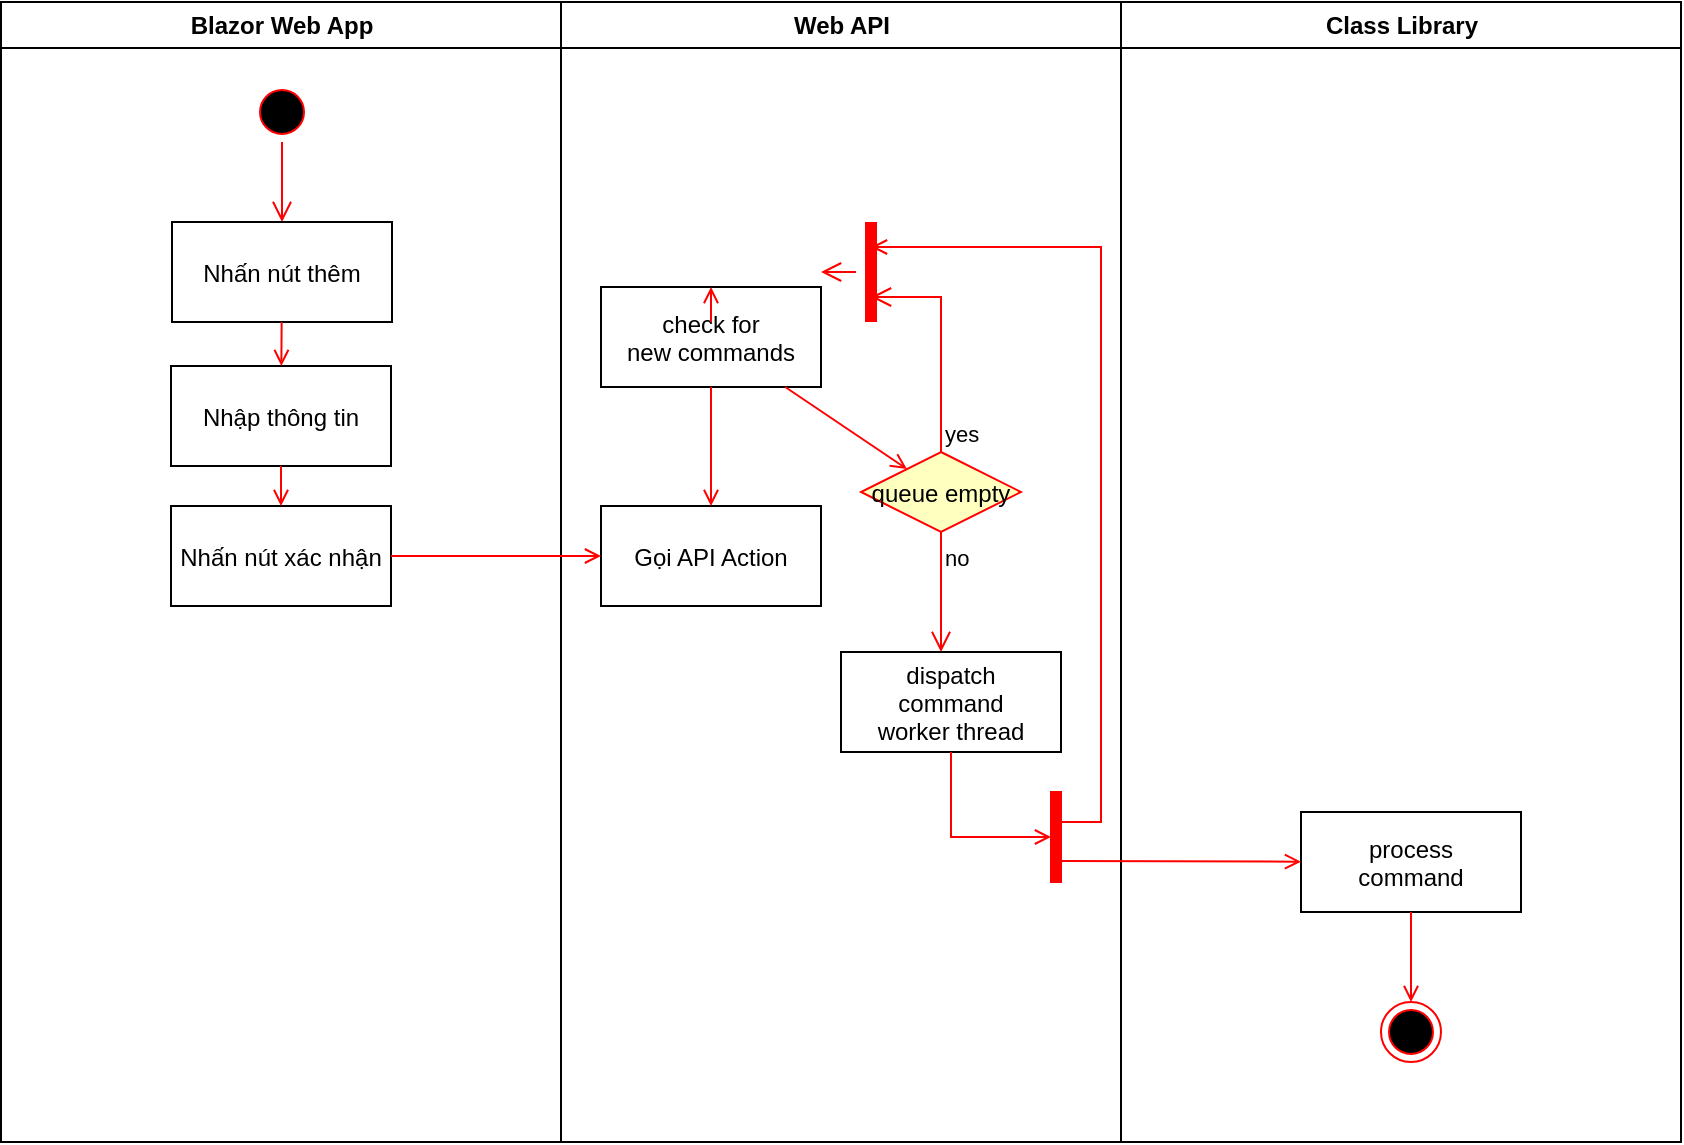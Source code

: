 <mxfile version="26.2.12" pages="5">
  <diagram name="Page-1" id="e7e014a7-5840-1c2e-5031-d8a46d1fe8dd">
    <mxGraphModel dx="1424" dy="624" grid="1" gridSize="10" guides="1" tooltips="1" connect="1" arrows="1" fold="1" page="1" pageScale="1" pageWidth="1169" pageHeight="826" background="none" math="0" shadow="0">
      <root>
        <mxCell id="0" />
        <mxCell id="1" parent="0" />
        <mxCell id="2" value="Blazor Web App" style="swimlane;whiteSpace=wrap;startSize=23;" parent="1" vertex="1">
          <mxGeometry x="164.5" y="128" width="280" height="570" as="geometry" />
        </mxCell>
        <mxCell id="5" value="" style="ellipse;shape=startState;fillColor=#000000;strokeColor=#ff0000;" parent="2" vertex="1">
          <mxGeometry x="125.5" y="40" width="30" height="30" as="geometry" />
        </mxCell>
        <mxCell id="6" value="" style="edgeStyle=elbowEdgeStyle;elbow=horizontal;verticalAlign=bottom;endArrow=open;endSize=8;strokeColor=#FF0000;endFill=1;rounded=0" parent="2" source="5" target="7" edge="1">
          <mxGeometry x="100" y="40" as="geometry">
            <mxPoint x="140.5" y="110" as="targetPoint" />
          </mxGeometry>
        </mxCell>
        <mxCell id="7" value="Nhấn nút thêm" style="" parent="2" vertex="1">
          <mxGeometry x="85.5" y="110" width="110" height="50" as="geometry" />
        </mxCell>
        <mxCell id="8" value="Nhập thông tin" style="" parent="2" vertex="1">
          <mxGeometry x="85" y="182" width="110" height="50" as="geometry" />
        </mxCell>
        <mxCell id="9" value="" style="endArrow=open;strokeColor=#FF0000;endFill=1;rounded=0" parent="2" source="7" target="8" edge="1">
          <mxGeometry relative="1" as="geometry" />
        </mxCell>
        <mxCell id="10" value="Nhấn nút xác nhận" style="" parent="2" vertex="1">
          <mxGeometry x="85" y="252" width="110" height="50" as="geometry" />
        </mxCell>
        <mxCell id="11" value="" style="endArrow=open;strokeColor=#FF0000;endFill=1;rounded=0" parent="2" source="8" target="10" edge="1">
          <mxGeometry relative="1" as="geometry" />
        </mxCell>
        <mxCell id="3" value="Web API" style="swimlane;whiteSpace=wrap" parent="1" vertex="1">
          <mxGeometry x="444.5" y="128" width="280" height="570" as="geometry" />
        </mxCell>
        <mxCell id="16" value="check for &#xa;new commands" style="" parent="3" vertex="1">
          <mxGeometry x="20" y="142.5" width="110" height="50" as="geometry" />
        </mxCell>
        <mxCell id="17" value="" style="endArrow=open;strokeColor=#FF0000;endFill=1;rounded=0" parent="3" target="16" edge="1">
          <mxGeometry relative="1" as="geometry">
            <mxPoint x="75" y="160" as="sourcePoint" />
          </mxGeometry>
        </mxCell>
        <mxCell id="18" value="Gọi API Action" style="" parent="3" vertex="1">
          <mxGeometry x="20" y="252" width="110" height="50" as="geometry" />
        </mxCell>
        <mxCell id="19" value="" style="endArrow=open;strokeColor=#FF0000;endFill=1;rounded=0" parent="3" source="16" target="18" edge="1">
          <mxGeometry relative="1" as="geometry" />
        </mxCell>
        <mxCell id="21" value="queue empty" style="rhombus;fillColor=#ffffc0;strokeColor=#ff0000;" parent="3" vertex="1">
          <mxGeometry x="150" y="225" width="80" height="40" as="geometry" />
        </mxCell>
        <mxCell id="22" value="yes" style="edgeStyle=elbowEdgeStyle;elbow=horizontal;align=left;verticalAlign=bottom;endArrow=open;endSize=8;strokeColor=#FF0000;exitX=0.5;exitY=0;endFill=1;rounded=0;entryX=0.75;entryY=0.5;entryPerimeter=0" parent="3" source="21" target="25" edge="1">
          <mxGeometry x="-1" relative="1" as="geometry">
            <mxPoint x="160" y="150" as="targetPoint" />
            <Array as="points">
              <mxPoint x="190" y="180" />
            </Array>
          </mxGeometry>
        </mxCell>
        <mxCell id="23" value="no" style="edgeStyle=elbowEdgeStyle;elbow=horizontal;align=left;verticalAlign=top;endArrow=open;endSize=8;strokeColor=#FF0000;endFill=1;rounded=0" parent="3" source="21" target="30" edge="1">
          <mxGeometry x="-1" relative="1" as="geometry">
            <mxPoint x="190" y="305" as="targetPoint" />
          </mxGeometry>
        </mxCell>
        <mxCell id="24" value="" style="endArrow=open;strokeColor=#FF0000;endFill=1;rounded=0" parent="3" source="16" target="21" edge="1">
          <mxGeometry relative="1" as="geometry" />
        </mxCell>
        <mxCell id="25" value="" style="shape=line;strokeWidth=6;strokeColor=#ff0000;rotation=90" parent="3" vertex="1">
          <mxGeometry x="130" y="127.5" width="50" height="15" as="geometry" />
        </mxCell>
        <mxCell id="26" value="" style="edgeStyle=elbowEdgeStyle;elbow=horizontal;verticalAlign=bottom;endArrow=open;endSize=8;strokeColor=#FF0000;endFill=1;rounded=0" parent="3" source="25" edge="1">
          <mxGeometry x="130" y="90" as="geometry">
            <mxPoint x="130" y="135" as="targetPoint" />
          </mxGeometry>
        </mxCell>
        <mxCell id="30" value="dispatch&#xa;command&#xa;worker thread" style="" parent="3" vertex="1">
          <mxGeometry x="140" y="325" width="110" height="50" as="geometry" />
        </mxCell>
        <mxCell id="34" value="" style="whiteSpace=wrap;strokeColor=#FF0000;fillColor=#FF0000" parent="3" vertex="1">
          <mxGeometry x="245" y="395" width="5" height="45" as="geometry" />
        </mxCell>
        <mxCell id="41" value="" style="edgeStyle=elbowEdgeStyle;elbow=horizontal;entryX=0;entryY=0.5;strokeColor=#FF0000;endArrow=open;endFill=1;rounded=0" parent="3" source="30" target="34" edge="1">
          <mxGeometry width="100" height="100" relative="1" as="geometry">
            <mxPoint x="60" y="480" as="sourcePoint" />
            <mxPoint x="160" y="380" as="targetPoint" />
            <Array as="points">
              <mxPoint x="195" y="400" />
            </Array>
          </mxGeometry>
        </mxCell>
        <mxCell id="4" value="Class Library" style="swimlane;whiteSpace=wrap;startSize=23;" parent="1" vertex="1">
          <mxGeometry x="724.5" y="128" width="280" height="570" as="geometry" />
        </mxCell>
        <mxCell id="33" value="process&#xa;command" style="" parent="4" vertex="1">
          <mxGeometry x="90" y="405" width="110" height="50" as="geometry" />
        </mxCell>
        <mxCell id="35" value="" style="edgeStyle=elbowEdgeStyle;elbow=horizontal;strokeColor=#FF0000;endArrow=open;endFill=1;rounded=0;entryX=0.25;entryY=0.5;entryPerimeter=0" parent="4" target="25" edge="1">
          <mxGeometry width="100" height="100" relative="1" as="geometry">
            <mxPoint x="-30" y="410" as="sourcePoint" />
            <mxPoint x="-120" y="120" as="targetPoint" />
            <Array as="points">
              <mxPoint x="-10" y="135" />
            </Array>
          </mxGeometry>
        </mxCell>
        <mxCell id="37" value="" style="edgeStyle=none;strokeColor=#FF0000;endArrow=open;endFill=1;rounded=0" parent="4" target="33" edge="1">
          <mxGeometry width="100" height="100" relative="1" as="geometry">
            <mxPoint x="-30" y="429.5" as="sourcePoint" />
            <mxPoint x="90" y="429.5" as="targetPoint" />
          </mxGeometry>
        </mxCell>
        <mxCell id="38" value="" style="ellipse;shape=endState;fillColor=#000000;strokeColor=#ff0000" parent="4" vertex="1">
          <mxGeometry x="130" y="500" width="30" height="30" as="geometry" />
        </mxCell>
        <mxCell id="39" value="" style="endArrow=open;strokeColor=#FF0000;endFill=1;rounded=0" parent="4" source="33" target="38" edge="1">
          <mxGeometry relative="1" as="geometry" />
        </mxCell>
        <mxCell id="20" value="" style="endArrow=open;strokeColor=#FF0000;endFill=1;rounded=0" parent="1" source="10" target="18" edge="1">
          <mxGeometry relative="1" as="geometry" />
        </mxCell>
      </root>
    </mxGraphModel>
  </diagram>
  <diagram name="Copy of Page-1" id="eAmjHt_oyr0Oh-y8b7Dk">
    <mxGraphModel dx="1424" dy="624" grid="1" gridSize="10" guides="1" tooltips="1" connect="1" arrows="1" fold="1" page="1" pageScale="1" pageWidth="1169" pageHeight="826" background="none" math="0" shadow="0">
      <root>
        <mxCell id="rX1kEWG-h-0-ODwywCJW-0" />
        <mxCell id="rX1kEWG-h-0-ODwywCJW-1" parent="rX1kEWG-h-0-ODwywCJW-0" />
        <mxCell id="ndz36dUz8-dMEaFWJwlP-13" style="edgeStyle=orthogonalEdgeStyle;rounded=0;orthogonalLoop=1;jettySize=auto;html=1;" edge="1" parent="rX1kEWG-h-0-ODwywCJW-1" source="QKYDOjIoUEAw_GfBLccN-2" target="ndz36dUz8-dMEaFWJwlP-0">
          <mxGeometry relative="1" as="geometry" />
        </mxCell>
        <mxCell id="QKYDOjIoUEAw_GfBLccN-2" value="" style="ellipse;shape=startState;fillColor=#000000;strokeColor=#ff0000;" vertex="1" parent="rX1kEWG-h-0-ODwywCJW-1">
          <mxGeometry x="504.5" y="168" width="30" height="30" as="geometry" />
        </mxCell>
        <mxCell id="ndz36dUz8-dMEaFWJwlP-7" value="Yes" style="edgeStyle=orthogonalEdgeStyle;rounded=0;orthogonalLoop=1;jettySize=auto;html=1;" edge="1" parent="rX1kEWG-h-0-ODwywCJW-1" source="ndz36dUz8-dMEaFWJwlP-11" target="ndz36dUz8-dMEaFWJwlP-3">
          <mxGeometry relative="1" as="geometry">
            <mxPoint x="519.5" y="483" as="sourcePoint" />
          </mxGeometry>
        </mxCell>
        <mxCell id="ndz36dUz8-dMEaFWJwlP-8" value="No" style="edgeStyle=orthogonalEdgeStyle;rounded=0;orthogonalLoop=1;jettySize=auto;html=1;" edge="1" parent="rX1kEWG-h-0-ODwywCJW-1" source="ndz36dUz8-dMEaFWJwlP-11" target="ndz36dUz8-dMEaFWJwlP-2">
          <mxGeometry relative="1" as="geometry">
            <mxPoint x="614.5" y="413" as="sourcePoint" />
          </mxGeometry>
        </mxCell>
        <mxCell id="QKYDOjIoUEAw_GfBLccN-12" value="Tài khoản đã tồn tại trong hệ thống" style="shape=note;whiteSpace=wrap;size=17" vertex="1" parent="rX1kEWG-h-0-ODwywCJW-1">
          <mxGeometry x="240" y="138" width="150" height="90" as="geometry" />
        </mxCell>
        <mxCell id="QKYDOjIoUEAw_GfBLccN-18" value="" style="ellipse;shape=endState;fillColor=#000000;strokeColor=#ff0000" vertex="1" parent="rX1kEWG-h-0-ODwywCJW-1">
          <mxGeometry x="504.5" y="720" width="30" height="30" as="geometry" />
        </mxCell>
        <mxCell id="ndz36dUz8-dMEaFWJwlP-9" style="edgeStyle=orthogonalEdgeStyle;rounded=0;orthogonalLoop=1;jettySize=auto;html=1;" edge="1" parent="rX1kEWG-h-0-ODwywCJW-1" source="ndz36dUz8-dMEaFWJwlP-0" target="ndz36dUz8-dMEaFWJwlP-11">
          <mxGeometry relative="1" as="geometry">
            <mxPoint x="519.5" y="343" as="targetPoint" />
          </mxGeometry>
        </mxCell>
        <mxCell id="ndz36dUz8-dMEaFWJwlP-0" value="&lt;span style=&quot;text-wrap-mode: nowrap;&quot;&gt;Nhập email và mật khẩu&lt;/span&gt;" style="rounded=1;whiteSpace=wrap;html=1;" vertex="1" parent="rX1kEWG-h-0-ODwywCJW-1">
          <mxGeometry x="444.5" y="228" width="150" height="60" as="geometry" />
        </mxCell>
        <mxCell id="ndz36dUz8-dMEaFWJwlP-10" style="edgeStyle=orthogonalEdgeStyle;rounded=0;orthogonalLoop=1;jettySize=auto;html=1;" edge="1" parent="rX1kEWG-h-0-ODwywCJW-1" source="ndz36dUz8-dMEaFWJwlP-2" target="ndz36dUz8-dMEaFWJwlP-0">
          <mxGeometry relative="1" as="geometry">
            <Array as="points">
              <mxPoint x="800" y="258" />
            </Array>
          </mxGeometry>
        </mxCell>
        <mxCell id="ndz36dUz8-dMEaFWJwlP-2" value="&lt;span style=&quot;text-wrap-mode: nowrap;&quot;&gt;Thông báo sai thông tin đăng nhập&lt;/span&gt;" style="rounded=1;whiteSpace=wrap;html=1;" vertex="1" parent="rX1kEWG-h-0-ODwywCJW-1">
          <mxGeometry x="690" y="385" width="230" height="57" as="geometry" />
        </mxCell>
        <mxCell id="ndz36dUz8-dMEaFWJwlP-6" style="edgeStyle=orthogonalEdgeStyle;rounded=0;orthogonalLoop=1;jettySize=auto;html=1;" edge="1" parent="rX1kEWG-h-0-ODwywCJW-1" source="ndz36dUz8-dMEaFWJwlP-3" target="ndz36dUz8-dMEaFWJwlP-4">
          <mxGeometry relative="1" as="geometry" />
        </mxCell>
        <mxCell id="ndz36dUz8-dMEaFWJwlP-3" value="&lt;span style=&quot;text-wrap-mode: nowrap;&quot;&gt;Thông báo đăng nhập thành công&lt;/span&gt;" style="rounded=1;whiteSpace=wrap;html=1;" vertex="1" parent="rX1kEWG-h-0-ODwywCJW-1">
          <mxGeometry x="404.5" y="540" width="230" height="57" as="geometry" />
        </mxCell>
        <mxCell id="ndz36dUz8-dMEaFWJwlP-16" style="edgeStyle=orthogonalEdgeStyle;rounded=0;orthogonalLoop=1;jettySize=auto;html=1;" edge="1" parent="rX1kEWG-h-0-ODwywCJW-1" source="ndz36dUz8-dMEaFWJwlP-4" target="QKYDOjIoUEAw_GfBLccN-18">
          <mxGeometry relative="1" as="geometry" />
        </mxCell>
        <mxCell id="ndz36dUz8-dMEaFWJwlP-4" value="&lt;span style=&quot;text-wrap-mode: nowrap;&quot;&gt;Trở về trang chủ&lt;/span&gt;" style="rounded=1;whiteSpace=wrap;html=1;" vertex="1" parent="rX1kEWG-h-0-ODwywCJW-1">
          <mxGeometry x="455" y="630" width="130" height="57" as="geometry" />
        </mxCell>
        <mxCell id="ndz36dUz8-dMEaFWJwlP-11" value="&lt;span style=&quot;text-wrap-mode: nowrap;&quot;&gt;Đúng thông tin đăng nhập?&lt;/span&gt;" style="rhombus;whiteSpace=wrap;html=1;" vertex="1" parent="rX1kEWG-h-0-ODwywCJW-1">
          <mxGeometry x="434.5" y="328" width="170" height="170" as="geometry" />
        </mxCell>
        <mxCell id="ndz36dUz8-dMEaFWJwlP-14" value="" style="endArrow=none;dashed=1;html=1;dashPattern=1 3;strokeWidth=2;rounded=0;" edge="1" parent="rX1kEWG-h-0-ODwywCJW-1" source="QKYDOjIoUEAw_GfBLccN-12" target="QKYDOjIoUEAw_GfBLccN-2">
          <mxGeometry width="50" height="50" relative="1" as="geometry">
            <mxPoint x="190" y="380" as="sourcePoint" />
            <mxPoint x="240" y="330" as="targetPoint" />
          </mxGeometry>
        </mxCell>
      </root>
    </mxGraphModel>
  </diagram>
  <diagram id="cyL5cwBHtbtlk4W3qeMV" name="Page-3">
    <mxGraphModel dx="1424" dy="624" grid="1" gridSize="10" guides="1" tooltips="1" connect="1" arrows="1" fold="1" page="1" pageScale="1" pageWidth="1100" pageHeight="1700" math="0" shadow="0">
      <root>
        <mxCell id="0" />
        <mxCell id="1" parent="0" />
        <mxCell id="5qQO9u_EFLaHzCK35NIY-2" style="edgeStyle=orthogonalEdgeStyle;rounded=0;orthogonalLoop=1;jettySize=auto;html=1;" edge="1" parent="1" source="5tPW0CsQlfjbrwd-r_hM-2" target="5qQO9u_EFLaHzCK35NIY-1">
          <mxGeometry relative="1" as="geometry" />
        </mxCell>
        <mxCell id="5tPW0CsQlfjbrwd-r_hM-2" value="" style="ellipse;shape=startState;fillColor=#000000;strokeColor=#ff0000;" vertex="1" parent="1">
          <mxGeometry x="504.49" y="200" width="30" height="30" as="geometry" />
        </mxCell>
        <mxCell id="5qQO9u_EFLaHzCK35NIY-15" style="edgeStyle=orthogonalEdgeStyle;rounded=0;orthogonalLoop=1;jettySize=auto;html=1;" edge="1" parent="1" source="5qQO9u_EFLaHzCK35NIY-16" target="5qQO9u_EFLaHzCK35NIY-1">
          <mxGeometry relative="1" as="geometry">
            <mxPoint x="770" y="350" as="sourcePoint" />
            <Array as="points">
              <mxPoint x="740" y="280" />
            </Array>
          </mxGeometry>
        </mxCell>
        <mxCell id="5tPW0CsQlfjbrwd-r_hM-14" value="" style="ellipse;shape=endState;fillColor=#000000;strokeColor=#ff0000" vertex="1" parent="1">
          <mxGeometry x="504.49" y="770" width="30" height="30" as="geometry" />
        </mxCell>
        <mxCell id="5qQO9u_EFLaHzCK35NIY-3" style="edgeStyle=orthogonalEdgeStyle;rounded=0;orthogonalLoop=1;jettySize=auto;html=1;" edge="1" parent="1" source="5qQO9u_EFLaHzCK35NIY-1" target="5qQO9u_EFLaHzCK35NIY-4">
          <mxGeometry relative="1" as="geometry">
            <mxPoint x="519.5" y="330" as="targetPoint" />
          </mxGeometry>
        </mxCell>
        <mxCell id="5qQO9u_EFLaHzCK35NIY-1" value="&lt;span style=&quot;text-wrap-mode: nowrap;&quot;&gt;Nhập thông tin tài khoản&lt;/span&gt;" style="rounded=1;whiteSpace=wrap;html=1;" vertex="1" parent="1">
          <mxGeometry x="444.49" y="250" width="150" height="60" as="geometry" />
        </mxCell>
        <mxCell id="5qQO9u_EFLaHzCK35NIY-5" value="No" style="edgeStyle=orthogonalEdgeStyle;rounded=0;orthogonalLoop=1;jettySize=auto;html=1;" edge="1" parent="1" source="5qQO9u_EFLaHzCK35NIY-4" target="5qQO9u_EFLaHzCK35NIY-16">
          <mxGeometry relative="1" as="geometry">
            <mxPoint x="650" y="370" as="targetPoint" />
          </mxGeometry>
        </mxCell>
        <mxCell id="5qQO9u_EFLaHzCK35NIY-6" value="Yes" style="edgeStyle=orthogonalEdgeStyle;rounded=0;orthogonalLoop=1;jettySize=auto;html=1;" edge="1" parent="1" source="5qQO9u_EFLaHzCK35NIY-4" target="5qQO9u_EFLaHzCK35NIY-7">
          <mxGeometry relative="1" as="geometry">
            <mxPoint x="519.495" y="500.004" as="targetPoint" />
          </mxGeometry>
        </mxCell>
        <mxCell id="5qQO9u_EFLaHzCK35NIY-4" value="&lt;span style=&quot;text-wrap-mode: nowrap;&quot;&gt;Thông tin hợp lệ?&lt;/span&gt;" style="rhombus;whiteSpace=wrap;html=1;" vertex="1" parent="1">
          <mxGeometry x="453.11" y="330" width="132.75" height="100" as="geometry" />
        </mxCell>
        <mxCell id="5qQO9u_EFLaHzCK35NIY-11" style="edgeStyle=orthogonalEdgeStyle;rounded=0;orthogonalLoop=1;jettySize=auto;html=1;" edge="1" parent="1" source="5qQO9u_EFLaHzCK35NIY-7" target="5qQO9u_EFLaHzCK35NIY-10">
          <mxGeometry relative="1" as="geometry" />
        </mxCell>
        <mxCell id="5qQO9u_EFLaHzCK35NIY-7" value="&lt;span style=&quot;text-wrap-mode: nowrap;&quot;&gt;Email đã tồn tại?&lt;/span&gt;" style="rhombus;whiteSpace=wrap;html=1;" vertex="1" parent="1">
          <mxGeometry x="453.12" y="480" width="132.75" height="100" as="geometry" />
        </mxCell>
        <mxCell id="5qQO9u_EFLaHzCK35NIY-8" style="edgeStyle=orthogonalEdgeStyle;rounded=0;orthogonalLoop=1;jettySize=auto;html=1;" edge="1" parent="1" source="5qQO9u_EFLaHzCK35NIY-7" target="5qQO9u_EFLaHzCK35NIY-16">
          <mxGeometry relative="1" as="geometry">
            <mxPoint x="714.272" y="398.5" as="targetPoint" />
          </mxGeometry>
        </mxCell>
        <mxCell id="5qQO9u_EFLaHzCK35NIY-9" value="Yes" style="edgeLabel;html=1;align=center;verticalAlign=middle;resizable=0;points=[];" vertex="1" connectable="0" parent="5qQO9u_EFLaHzCK35NIY-8">
          <mxGeometry x="-0.504" y="1" relative="1" as="geometry">
            <mxPoint as="offset" />
          </mxGeometry>
        </mxCell>
        <mxCell id="5qQO9u_EFLaHzCK35NIY-13" style="edgeStyle=orthogonalEdgeStyle;rounded=0;orthogonalLoop=1;jettySize=auto;html=1;" edge="1" parent="1" source="5qQO9u_EFLaHzCK35NIY-10" target="5qQO9u_EFLaHzCK35NIY-12">
          <mxGeometry relative="1" as="geometry" />
        </mxCell>
        <mxCell id="5qQO9u_EFLaHzCK35NIY-10" value="&lt;span style=&quot;text-wrap-mode: nowrap;&quot;&gt;Thông báo đăng nhập thành công&lt;/span&gt;" style="rounded=1;whiteSpace=wrap;html=1;" vertex="1" parent="1">
          <mxGeometry x="419.49" y="600" width="200" height="60" as="geometry" />
        </mxCell>
        <mxCell id="5qQO9u_EFLaHzCK35NIY-14" style="edgeStyle=orthogonalEdgeStyle;rounded=0;orthogonalLoop=1;jettySize=auto;html=1;" edge="1" parent="1" source="5qQO9u_EFLaHzCK35NIY-12" target="5tPW0CsQlfjbrwd-r_hM-14">
          <mxGeometry relative="1" as="geometry" />
        </mxCell>
        <mxCell id="5qQO9u_EFLaHzCK35NIY-12" value="&lt;span style=&quot;text-wrap-mode: nowrap;&quot;&gt;Đến trang đăng nhập&lt;/span&gt;" style="rounded=1;whiteSpace=wrap;html=1;" vertex="1" parent="1">
          <mxGeometry x="419.49" y="680" width="200" height="60" as="geometry" />
        </mxCell>
        <mxCell id="5qQO9u_EFLaHzCK35NIY-16" value="&lt;span style=&quot;text-wrap-mode: nowrap;&quot;&gt;Thông báo đăng ký thất bại&lt;/span&gt;" style="rounded=1;whiteSpace=wrap;html=1;" vertex="1" parent="1">
          <mxGeometry x="640" y="350" width="200" height="60" as="geometry" />
        </mxCell>
      </root>
    </mxGraphModel>
  </diagram>
  <diagram name="Copy of Page-3" id="RMq5ApKaI3pE57ixfdmu">
    <mxGraphModel dx="1675" dy="734" grid="1" gridSize="10" guides="1" tooltips="1" connect="1" arrows="1" fold="1" page="1" pageScale="1" pageWidth="1100" pageHeight="1700" math="0" shadow="0">
      <root>
        <mxCell id="G5HmBNo617gAEMU2Enf7-0" />
        <mxCell id="G5HmBNo617gAEMU2Enf7-1" parent="G5HmBNo617gAEMU2Enf7-0" />
        <mxCell id="ZGpMb0GFsYn4TEzM7ZoT-11" style="edgeStyle=orthogonalEdgeStyle;rounded=0;orthogonalLoop=1;jettySize=auto;html=1;" edge="1" parent="G5HmBNo617gAEMU2Enf7-1" source="G5HmBNo617gAEMU2Enf7-3" target="ZGpMb0GFsYn4TEzM7ZoT-0">
          <mxGeometry relative="1" as="geometry" />
        </mxCell>
        <mxCell id="G5HmBNo617gAEMU2Enf7-3" value="" style="ellipse;shape=startState;fillColor=#000000;strokeColor=#ff0000;" vertex="1" parent="G5HmBNo617gAEMU2Enf7-1">
          <mxGeometry x="504.49" y="40" width="30" height="30" as="geometry" />
        </mxCell>
        <mxCell id="G5HmBNo617gAEMU2Enf7-13" value="" style="ellipse;shape=endState;fillColor=#000000;strokeColor=#ff0000" vertex="1" parent="G5HmBNo617gAEMU2Enf7-1">
          <mxGeometry x="504.48" y="740" width="30" height="30" as="geometry" />
        </mxCell>
        <mxCell id="ZGpMb0GFsYn4TEzM7ZoT-12" style="edgeStyle=orthogonalEdgeStyle;rounded=0;orthogonalLoop=1;jettySize=auto;html=1;" edge="1" parent="G5HmBNo617gAEMU2Enf7-1" source="ZGpMb0GFsYn4TEzM7ZoT-0" target="ZGpMb0GFsYn4TEzM7ZoT-1">
          <mxGeometry relative="1" as="geometry" />
        </mxCell>
        <mxCell id="ZGpMb0GFsYn4TEzM7ZoT-0" value="&lt;span style=&quot;text-wrap-mode: nowrap;&quot;&gt;Người dùng xem chi tiết sản phẩm&lt;/span&gt;" style="rounded=1;whiteSpace=wrap;html=1;" vertex="1" parent="G5HmBNo617gAEMU2Enf7-1">
          <mxGeometry x="404.23" y="90" width="230.51" height="60" as="geometry" />
        </mxCell>
        <mxCell id="ZGpMb0GFsYn4TEzM7ZoT-13" style="edgeStyle=orthogonalEdgeStyle;rounded=0;orthogonalLoop=1;jettySize=auto;html=1;" edge="1" parent="G5HmBNo617gAEMU2Enf7-1" source="ZGpMb0GFsYn4TEzM7ZoT-1" target="ZGpMb0GFsYn4TEzM7ZoT-10">
          <mxGeometry relative="1" as="geometry" />
        </mxCell>
        <mxCell id="ZGpMb0GFsYn4TEzM7ZoT-1" value="&lt;span style=&quot;text-wrap-mode: nowrap;&quot;&gt;Ấn thêm vào giỏ hàng&lt;/span&gt;" style="rounded=1;whiteSpace=wrap;html=1;" vertex="1" parent="G5HmBNo617gAEMU2Enf7-1">
          <mxGeometry x="459.49" y="180" width="120" height="60" as="geometry" />
        </mxCell>
        <mxCell id="ZGpMb0GFsYn4TEzM7ZoT-18" style="edgeStyle=orthogonalEdgeStyle;rounded=0;orthogonalLoop=1;jettySize=auto;html=1;" edge="1" parent="G5HmBNo617gAEMU2Enf7-1" source="ZGpMb0GFsYn4TEzM7ZoT-2" target="ZGpMb0GFsYn4TEzM7ZoT-5">
          <mxGeometry relative="1" as="geometry">
            <Array as="points">
              <mxPoint x="830" y="590" />
            </Array>
          </mxGeometry>
        </mxCell>
        <mxCell id="ZGpMb0GFsYn4TEzM7ZoT-2" value="&lt;span style=&quot;text-wrap-mode: nowrap;&quot;&gt;Tăng số lượng sản phẩm&amp;nbsp;&lt;/span&gt;&lt;br style=&quot;padding: 0px; margin: 0px; text-wrap-mode: nowrap;&quot;&gt;&lt;span style=&quot;text-wrap-mode: nowrap;&quot;&gt;trong giỏ hàng&lt;/span&gt;" style="rounded=1;whiteSpace=wrap;html=1;" vertex="1" parent="G5HmBNo617gAEMU2Enf7-1">
          <mxGeometry x="740" y="315" width="180" height="60" as="geometry" />
        </mxCell>
        <mxCell id="ZGpMb0GFsYn4TEzM7ZoT-9" style="edgeStyle=orthogonalEdgeStyle;rounded=0;orthogonalLoop=1;jettySize=auto;html=1;" edge="1" parent="G5HmBNo617gAEMU2Enf7-1" source="ZGpMb0GFsYn4TEzM7ZoT-4" target="ZGpMb0GFsYn4TEzM7ZoT-5">
          <mxGeometry relative="1" as="geometry" />
        </mxCell>
        <mxCell id="ZGpMb0GFsYn4TEzM7ZoT-4" value="&lt;span style=&quot;text-wrap-mode: nowrap;&quot;&gt;Thêm sản phẩm vào giỏ hàng&lt;/span&gt;" style="rounded=1;whiteSpace=wrap;html=1;" vertex="1" parent="G5HmBNo617gAEMU2Enf7-1">
          <mxGeometry x="429.23" y="470" width="180.5" height="60" as="geometry" />
        </mxCell>
        <mxCell id="ZGpMb0GFsYn4TEzM7ZoT-8" style="edgeStyle=orthogonalEdgeStyle;rounded=0;orthogonalLoop=1;jettySize=auto;html=1;" edge="1" parent="G5HmBNo617gAEMU2Enf7-1" source="ZGpMb0GFsYn4TEzM7ZoT-5" target="ZGpMb0GFsYn4TEzM7ZoT-6">
          <mxGeometry relative="1" as="geometry" />
        </mxCell>
        <mxCell id="ZGpMb0GFsYn4TEzM7ZoT-5" value="&lt;span style=&quot;text-wrap-mode: nowrap;&quot;&gt;Thông báo đã thêm vào giỏ hàng&lt;/span&gt;" style="rounded=1;whiteSpace=wrap;html=1;" vertex="1" parent="G5HmBNo617gAEMU2Enf7-1">
          <mxGeometry x="425.62" y="560" width="187.75" height="60" as="geometry" />
        </mxCell>
        <mxCell id="ZGpMb0GFsYn4TEzM7ZoT-7" style="edgeStyle=orthogonalEdgeStyle;rounded=0;orthogonalLoop=1;jettySize=auto;html=1;entryX=0.5;entryY=0;entryDx=0;entryDy=0;" edge="1" parent="G5HmBNo617gAEMU2Enf7-1" source="ZGpMb0GFsYn4TEzM7ZoT-6" target="G5HmBNo617gAEMU2Enf7-13">
          <mxGeometry relative="1" as="geometry">
            <mxPoint x="670" y="740" as="targetPoint" />
          </mxGeometry>
        </mxCell>
        <mxCell id="ZGpMb0GFsYn4TEzM7ZoT-6" value="&lt;span style=&quot;text-wrap-mode: nowrap;&quot;&gt;Trở về chi tiết sản phẩm&lt;/span&gt;" style="rounded=1;whiteSpace=wrap;html=1;" vertex="1" parent="G5HmBNo617gAEMU2Enf7-1">
          <mxGeometry x="435.62" y="650" width="167.75" height="60" as="geometry" />
        </mxCell>
        <mxCell id="ZGpMb0GFsYn4TEzM7ZoT-14" style="edgeStyle=orthogonalEdgeStyle;rounded=0;orthogonalLoop=1;jettySize=auto;html=1;" edge="1" parent="G5HmBNo617gAEMU2Enf7-1" source="ZGpMb0GFsYn4TEzM7ZoT-10" target="ZGpMb0GFsYn4TEzM7ZoT-2">
          <mxGeometry relative="1" as="geometry">
            <mxPoint x="700" y="340.0" as="targetPoint" />
          </mxGeometry>
        </mxCell>
        <mxCell id="ZGpMb0GFsYn4TEzM7ZoT-15" value="Yes" style="edgeLabel;html=1;align=center;verticalAlign=middle;resizable=0;points=[];" vertex="1" connectable="0" parent="ZGpMb0GFsYn4TEzM7ZoT-14">
          <mxGeometry x="0.394" y="-3" relative="1" as="geometry">
            <mxPoint as="offset" />
          </mxGeometry>
        </mxCell>
        <mxCell id="ZGpMb0GFsYn4TEzM7ZoT-16" style="edgeStyle=orthogonalEdgeStyle;rounded=0;orthogonalLoop=1;jettySize=auto;html=1;" edge="1" parent="G5HmBNo617gAEMU2Enf7-1" source="ZGpMb0GFsYn4TEzM7ZoT-10" target="ZGpMb0GFsYn4TEzM7ZoT-4">
          <mxGeometry relative="1" as="geometry" />
        </mxCell>
        <mxCell id="ZGpMb0GFsYn4TEzM7ZoT-17" value="No" style="edgeLabel;html=1;align=center;verticalAlign=middle;resizable=0;points=[];" vertex="1" connectable="0" parent="ZGpMb0GFsYn4TEzM7ZoT-16">
          <mxGeometry x="-0.054" y="1" relative="1" as="geometry">
            <mxPoint as="offset" />
          </mxGeometry>
        </mxCell>
        <mxCell id="ZGpMb0GFsYn4TEzM7ZoT-10" value="&lt;span style=&quot;text-wrap-mode: nowrap;&quot;&gt;Sản phẩm đã tồn tại trong giỏ hàng?&lt;/span&gt;" style="rhombus;whiteSpace=wrap;html=1;" vertex="1" parent="G5HmBNo617gAEMU2Enf7-1">
          <mxGeometry x="404.24" y="260" width="230.51" height="170" as="geometry" />
        </mxCell>
      </root>
    </mxGraphModel>
  </diagram>
  <diagram name="Copy of Copy of Page-3" id="tWuyfXLKme6YgAXneo5T">
    <mxGraphModel dx="1424" dy="624" grid="1" gridSize="10" guides="1" tooltips="1" connect="1" arrows="1" fold="1" page="1" pageScale="1" pageWidth="1100" pageHeight="1700" math="0" shadow="0">
      <root>
        <mxCell id="L8MBBzGZ3p5DQKCSXCc4-0" />
        <mxCell id="L8MBBzGZ3p5DQKCSXCc4-1" parent="L8MBBzGZ3p5DQKCSXCc4-0" />
        <mxCell id="PXGWEyxDg56eVKmvPPLi-1" style="edgeStyle=orthogonalEdgeStyle;rounded=0;orthogonalLoop=1;jettySize=auto;html=1;" edge="1" parent="L8MBBzGZ3p5DQKCSXCc4-1" source="L8MBBzGZ3p5DQKCSXCc4-3" target="PXGWEyxDg56eVKmvPPLi-0">
          <mxGeometry relative="1" as="geometry" />
        </mxCell>
        <mxCell id="L8MBBzGZ3p5DQKCSXCc4-3" value="" style="ellipse;shape=startState;fillColor=#000000;strokeColor=#ff0000;" vertex="1" parent="L8MBBzGZ3p5DQKCSXCc4-1">
          <mxGeometry x="501.99" y="40" width="30" height="30" as="geometry" />
        </mxCell>
        <mxCell id="L8MBBzGZ3p5DQKCSXCc4-13" value="" style="ellipse;shape=endState;fillColor=#000000;strokeColor=#ff0000" vertex="1" parent="L8MBBzGZ3p5DQKCSXCc4-1">
          <mxGeometry x="501.99" y="590" width="30" height="30" as="geometry" />
        </mxCell>
        <mxCell id="PXGWEyxDg56eVKmvPPLi-5" style="edgeStyle=orthogonalEdgeStyle;rounded=0;orthogonalLoop=1;jettySize=auto;html=1;exitX=1;exitY=0.25;exitDx=0;exitDy=0;" edge="1" parent="L8MBBzGZ3p5DQKCSXCc4-1" source="dfH9zHNx9zPUGn637SPx-0" target="PXGWEyxDg56eVKmvPPLi-3">
          <mxGeometry relative="1" as="geometry">
            <mxPoint x="710" y="230" as="targetPoint" />
            <Array as="points">
              <mxPoint x="566" y="230" />
              <mxPoint x="690" y="230" />
            </Array>
          </mxGeometry>
        </mxCell>
        <mxCell id="PXGWEyxDg56eVKmvPPLi-6" style="edgeStyle=orthogonalEdgeStyle;rounded=0;orthogonalLoop=1;jettySize=auto;html=1;" edge="1" parent="L8MBBzGZ3p5DQKCSXCc4-1" source="dfH9zHNx9zPUGn637SPx-0" target="PXGWEyxDg56eVKmvPPLi-4">
          <mxGeometry relative="1" as="geometry" />
        </mxCell>
        <mxCell id="PXGWEyxDg56eVKmvPPLi-9" style="edgeStyle=orthogonalEdgeStyle;rounded=0;orthogonalLoop=1;jettySize=auto;html=1;exitX=1;exitY=0.75;exitDx=0;exitDy=0;" edge="1" parent="L8MBBzGZ3p5DQKCSXCc4-1" source="dfH9zHNx9zPUGn637SPx-0" target="PXGWEyxDg56eVKmvPPLi-7">
          <mxGeometry relative="1" as="geometry" />
        </mxCell>
        <mxCell id="dfH9zHNx9zPUGn637SPx-0" value="" style="whiteSpace=wrap;strokeColor=#FF0000;fillColor=#FF0000;rotation=90;" vertex="1" parent="L8MBBzGZ3p5DQKCSXCc4-1">
          <mxGeometry x="514.49" y="97.5" width="5" height="194" as="geometry" />
        </mxCell>
        <mxCell id="PXGWEyxDg56eVKmvPPLi-2" style="edgeStyle=orthogonalEdgeStyle;rounded=0;orthogonalLoop=1;jettySize=auto;html=1;entryX=0;entryY=0.5;entryDx=0;entryDy=0;" edge="1" parent="L8MBBzGZ3p5DQKCSXCc4-1" source="PXGWEyxDg56eVKmvPPLi-0" target="dfH9zHNx9zPUGn637SPx-0">
          <mxGeometry relative="1" as="geometry" />
        </mxCell>
        <mxCell id="PXGWEyxDg56eVKmvPPLi-0" value="&lt;span style=&quot;text-wrap-mode: nowrap;&quot;&gt;Người dùng xem giỏ hàng&lt;/span&gt;" style="rounded=1;whiteSpace=wrap;html=1;" vertex="1" parent="L8MBBzGZ3p5DQKCSXCc4-1">
          <mxGeometry x="421.99" y="97.5" width="190" height="60" as="geometry" />
        </mxCell>
        <mxCell id="PXGWEyxDg56eVKmvPPLi-19" style="edgeStyle=orthogonalEdgeStyle;rounded=0;orthogonalLoop=1;jettySize=auto;html=1;entryX=0;entryY=0.25;entryDx=0;entryDy=0;" edge="1" parent="L8MBBzGZ3p5DQKCSXCc4-1" source="PXGWEyxDg56eVKmvPPLi-3" target="PXGWEyxDg56eVKmvPPLi-16">
          <mxGeometry relative="1" as="geometry">
            <Array as="points">
              <mxPoint x="672" y="470" />
              <mxPoint x="566" y="470" />
            </Array>
          </mxGeometry>
        </mxCell>
        <mxCell id="PXGWEyxDg56eVKmvPPLi-3" value="Cập nhật số lượng sản phẩm" style="rounded=1;whiteSpace=wrap;html=1;" vertex="1" parent="L8MBBzGZ3p5DQKCSXCc4-1">
          <mxGeometry x="611.99" y="260" width="120" height="60" as="geometry" />
        </mxCell>
        <mxCell id="PXGWEyxDg56eVKmvPPLi-18" style="edgeStyle=orthogonalEdgeStyle;rounded=0;orthogonalLoop=1;jettySize=auto;html=1;entryX=0;entryY=0.5;entryDx=0;entryDy=0;" edge="1" parent="L8MBBzGZ3p5DQKCSXCc4-1" source="PXGWEyxDg56eVKmvPPLi-4" target="PXGWEyxDg56eVKmvPPLi-16">
          <mxGeometry relative="1" as="geometry" />
        </mxCell>
        <mxCell id="PXGWEyxDg56eVKmvPPLi-4" value="Xóa sản phẩm" style="rounded=1;whiteSpace=wrap;html=1;" vertex="1" parent="L8MBBzGZ3p5DQKCSXCc4-1">
          <mxGeometry x="456.99" y="260" width="120" height="60" as="geometry" />
        </mxCell>
        <mxCell id="PXGWEyxDg56eVKmvPPLi-11" style="edgeStyle=orthogonalEdgeStyle;rounded=0;orthogonalLoop=1;jettySize=auto;html=1;" edge="1" parent="L8MBBzGZ3p5DQKCSXCc4-1" source="PXGWEyxDg56eVKmvPPLi-7" target="PXGWEyxDg56eVKmvPPLi-10">
          <mxGeometry relative="1" as="geometry" />
        </mxCell>
        <mxCell id="PXGWEyxDg56eVKmvPPLi-7" value="Đặt hàng" style="rounded=1;whiteSpace=wrap;html=1;" vertex="1" parent="L8MBBzGZ3p5DQKCSXCc4-1">
          <mxGeometry x="290" y="260" width="120" height="60" as="geometry" />
        </mxCell>
        <mxCell id="PXGWEyxDg56eVKmvPPLi-20" style="edgeStyle=orthogonalEdgeStyle;rounded=0;orthogonalLoop=1;jettySize=auto;html=1;" edge="1" parent="L8MBBzGZ3p5DQKCSXCc4-1" source="PXGWEyxDg56eVKmvPPLi-10" target="PXGWEyxDg56eVKmvPPLi-15">
          <mxGeometry relative="1" as="geometry" />
        </mxCell>
        <mxCell id="PXGWEyxDg56eVKmvPPLi-10" value="Thanh toán" style="rounded=1;whiteSpace=wrap;html=1;" vertex="1" parent="L8MBBzGZ3p5DQKCSXCc4-1">
          <mxGeometry x="290" y="350" width="120" height="60" as="geometry" />
        </mxCell>
        <mxCell id="PXGWEyxDg56eVKmvPPLi-17" style="edgeStyle=orthogonalEdgeStyle;rounded=0;orthogonalLoop=1;jettySize=auto;html=1;entryX=0;entryY=0.75;entryDx=0;entryDy=0;" edge="1" parent="L8MBBzGZ3p5DQKCSXCc4-1" source="PXGWEyxDg56eVKmvPPLi-15" target="PXGWEyxDg56eVKmvPPLi-16">
          <mxGeometry relative="1" as="geometry" />
        </mxCell>
        <mxCell id="PXGWEyxDg56eVKmvPPLi-15" value="Thông báo đặt hàng thành công" style="rounded=1;whiteSpace=wrap;html=1;" vertex="1" parent="L8MBBzGZ3p5DQKCSXCc4-1">
          <mxGeometry x="290" y="440" width="120" height="60" as="geometry" />
        </mxCell>
        <mxCell id="PXGWEyxDg56eVKmvPPLi-21" style="edgeStyle=orthogonalEdgeStyle;rounded=0;orthogonalLoop=1;jettySize=auto;html=1;" edge="1" parent="L8MBBzGZ3p5DQKCSXCc4-1" source="PXGWEyxDg56eVKmvPPLi-16" target="L8MBBzGZ3p5DQKCSXCc4-13">
          <mxGeometry relative="1" as="geometry" />
        </mxCell>
        <mxCell id="PXGWEyxDg56eVKmvPPLi-16" value="" style="whiteSpace=wrap;strokeColor=#FF0000;fillColor=#FF0000;rotation=90;" vertex="1" parent="L8MBBzGZ3p5DQKCSXCc4-1">
          <mxGeometry x="514.49" y="446" width="5" height="194" as="geometry" />
        </mxCell>
      </root>
    </mxGraphModel>
  </diagram>
</mxfile>
